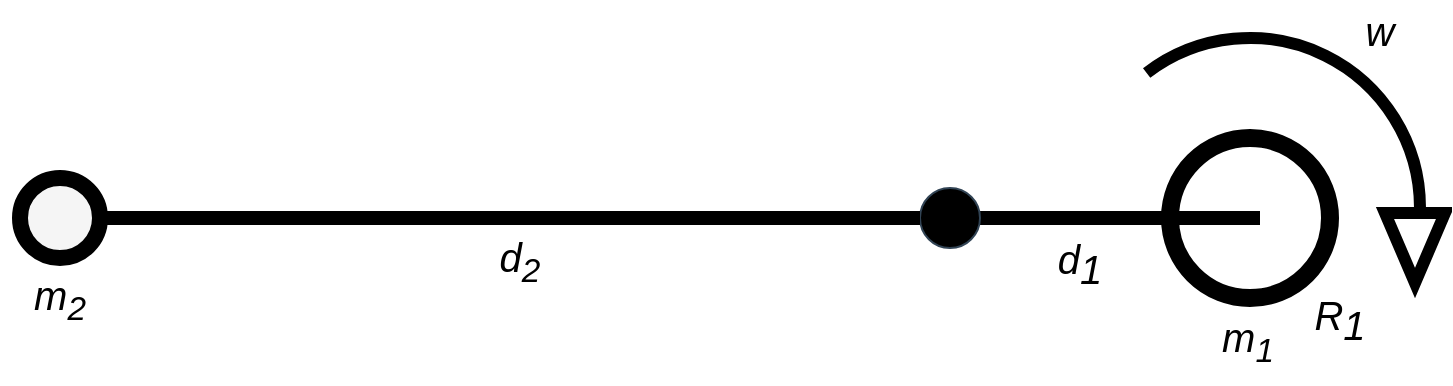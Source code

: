 <mxfile version="17.2.2" type="github">
  <diagram id="vw0osyHE8EjjYchKXd36" name="Page-1">
    <mxGraphModel dx="1002" dy="664" grid="1" gridSize="10" guides="1" tooltips="1" connect="1" arrows="1" fold="1" page="1" pageScale="1" pageWidth="850" pageHeight="1100" math="0" shadow="0">
      <root>
        <mxCell id="0" />
        <mxCell id="1" parent="0" />
        <mxCell id="9uNRMu9eZSkaDnIiAzZb-10" value="" style="endArrow=none;html=1;rounded=0;fontSize=20;strokeColor=#000000;strokeWidth=7;startArrow=none;" parent="1" source="9uNRMu9eZSkaDnIiAzZb-11" edge="1">
          <mxGeometry width="50" height="50" relative="1" as="geometry">
            <mxPoint x="380" y="380" as="sourcePoint" />
            <mxPoint x="700" y="380" as="targetPoint" />
          </mxGeometry>
        </mxCell>
        <mxCell id="9uNRMu9eZSkaDnIiAzZb-6" value="" style="ellipse;whiteSpace=wrap;html=1;aspect=fixed;fontSize=20;strokeColor=#000000;strokeWidth=9;fillColor=none;" parent="1" vertex="1">
          <mxGeometry x="655" y="340" width="80" height="80" as="geometry" />
        </mxCell>
        <mxCell id="9uNRMu9eZSkaDnIiAzZb-8" value="" style="verticalLabelPosition=bottom;verticalAlign=top;html=1;shape=mxgraph.basic.arc;startAngle=0.896;endAngle=0.25;fontSize=20;strokeColor=#000000;strokeWidth=6;fillColor=none;" parent="1" vertex="1">
          <mxGeometry x="610" y="290" width="170" height="170" as="geometry" />
        </mxCell>
        <mxCell id="9uNRMu9eZSkaDnIiAzZb-9" value="" style="triangle;whiteSpace=wrap;html=1;fontSize=20;strokeColor=#000000;strokeWidth=6;fillColor=none;rotation=90;" parent="1" vertex="1">
          <mxGeometry x="760" y="380" width="35" height="30" as="geometry" />
        </mxCell>
        <mxCell id="9uNRMu9eZSkaDnIiAzZb-11" value="" style="ellipse;whiteSpace=wrap;html=1;fillColor=#000000;strokeColor=#314354;fontColor=#ffffff;rotation=90;" parent="1" vertex="1">
          <mxGeometry x="530" y="365" width="30" height="30" as="geometry" />
        </mxCell>
        <mxCell id="9uNRMu9eZSkaDnIiAzZb-12" value="" style="endArrow=none;html=1;rounded=0;fontSize=20;strokeColor=#000000;strokeWidth=7;" parent="1" source="9uNRMu9eZSkaDnIiAzZb-13" target="9uNRMu9eZSkaDnIiAzZb-11" edge="1">
          <mxGeometry width="50" height="50" relative="1" as="geometry">
            <mxPoint x="130" y="380" as="sourcePoint" />
            <mxPoint x="670.0" y="380" as="targetPoint" />
          </mxGeometry>
        </mxCell>
        <mxCell id="9uNRMu9eZSkaDnIiAzZb-13" value="" style="ellipse;whiteSpace=wrap;html=1;fillColor=#f5f5f5;strokeColor=#000000;fontColor=#333333;strokeWidth=8;" parent="1" vertex="1">
          <mxGeometry x="80" y="360" width="40" height="40" as="geometry" />
        </mxCell>
        <mxCell id="hFTANaaNQR_KezgNLYcb-1" value="&lt;font style=&quot;font-size: 20px&quot;&gt;m&lt;sub&gt;2&lt;/sub&gt;&lt;/font&gt;" style="text;html=1;strokeColor=none;fillColor=none;align=center;verticalAlign=middle;whiteSpace=wrap;rounded=0;fontStyle=2" parent="1" vertex="1">
          <mxGeometry x="70" y="406" width="60" height="30" as="geometry" />
        </mxCell>
        <mxCell id="hFTANaaNQR_KezgNLYcb-2" value="&lt;font style=&quot;font-size: 20px&quot;&gt;m&lt;sub&gt;1&lt;/sub&gt;&lt;/font&gt;" style="text;html=1;strokeColor=none;fillColor=none;align=center;verticalAlign=middle;whiteSpace=wrap;rounded=0;fontStyle=2" parent="1" vertex="1">
          <mxGeometry x="664" y="427" width="60" height="30" as="geometry" />
        </mxCell>
        <mxCell id="hFTANaaNQR_KezgNLYcb-4" value="&lt;font style=&quot;font-size: 20px&quot;&gt;w&lt;/font&gt;" style="text;html=1;strokeColor=none;fillColor=none;align=center;verticalAlign=middle;whiteSpace=wrap;rounded=0;fontStyle=2" parent="1" vertex="1">
          <mxGeometry x="730" y="271" width="60" height="30" as="geometry" />
        </mxCell>
        <mxCell id="hFTANaaNQR_KezgNLYcb-5" value="d&lt;sub style=&quot;font-size: 20px&quot;&gt;1&lt;/sub&gt;" style="text;html=1;strokeColor=none;fillColor=none;align=center;verticalAlign=middle;whiteSpace=wrap;rounded=0;fontSize=20;fontStyle=2" parent="1" vertex="1">
          <mxGeometry x="580" y="388" width="60" height="30" as="geometry" />
        </mxCell>
        <mxCell id="hFTANaaNQR_KezgNLYcb-7" value="d&lt;sub&gt;2&lt;/sub&gt;" style="text;html=1;strokeColor=none;fillColor=none;align=center;verticalAlign=middle;whiteSpace=wrap;rounded=0;fontSize=20;fontStyle=2" parent="1" vertex="1">
          <mxGeometry x="300" y="387" width="60" height="30" as="geometry" />
        </mxCell>
        <mxCell id="hFTANaaNQR_KezgNLYcb-9" value="R&lt;sub style=&quot;font-size: 20px&quot;&gt;1&lt;/sub&gt;" style="text;html=1;strokeColor=none;fillColor=none;align=center;verticalAlign=middle;whiteSpace=wrap;rounded=0;fontSize=20;fontStyle=2" parent="1" vertex="1">
          <mxGeometry x="710" y="416" width="60" height="30" as="geometry" />
        </mxCell>
      </root>
    </mxGraphModel>
  </diagram>
</mxfile>
